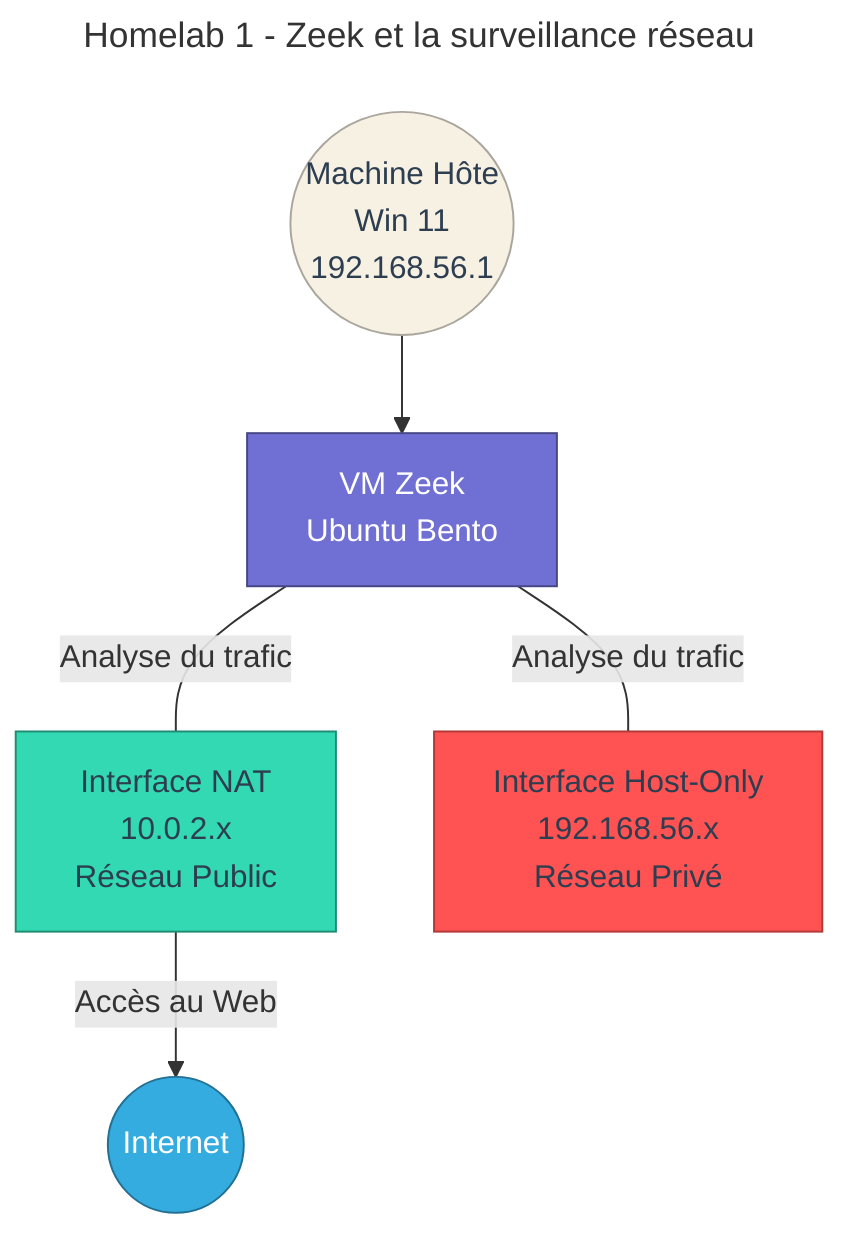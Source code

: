 ---
title: Homelab 1 - Zeek et la surveillance réseau
---

flowchart TB
  HOTE((Machine Hôte<br>Win 11<br>192.168.56.1))
  VM_ZEEK[VM Zeek<br>Ubuntu Bento]

  %% Interfaces Réseau VM Zeek
  INTERFACE_RESEAU_NAT[Interface NAT<br>10.0.2.x<br>Réseau Public]
  INTERFACE_RESEAU_HOST_ONLY[Interface Host-Only<br>192.168.56.x<br>Réseau Privé]

  INTERNET((Internet))

  %% Liens
  HOTE --> VM_ZEEK

  VM_ZEEK ---|Analyse du trafic| INTERFACE_RESEAU_NAT
  VM_ZEEK ---|Analyse du trafic| INTERFACE_RESEAU_HOST_ONLY

  INTERFACE_RESEAU_NAT -->|Accès au Web| INTERNET


  %% Palette de couleurs flat et classes (https://flatuicolors.com/palette/es)
  classDef machine fill:#f7f1e3,stroke:#aaa69d,stroke-width:1px,color:#2C3E50
  classDef vm fill:#706fd3,stroke:#474787,stroke-width:1px,color:#FFFFFF
  classDef networkNAT fill:#33d9b2,stroke:#218c74,stroke-width:1px,color:#2C3E50
  classDef networkHOST_ONLY fill:#ff5252,stroke:#b33939,stroke-width:1px,color:#2C3E50
  classDef web fill:#34ace0,stroke:#227093,stroke-width:1px,color:#FFFFFF

  %% Affectation des classes
  class HOTE machine
  class VM_ZEEK vm
  class INTERFACE_RESEAU_NAT networkNAT
  class INTERFACE_RESEAU_HOST_ONLY networkHOST_ONLY
  class INTERNET web